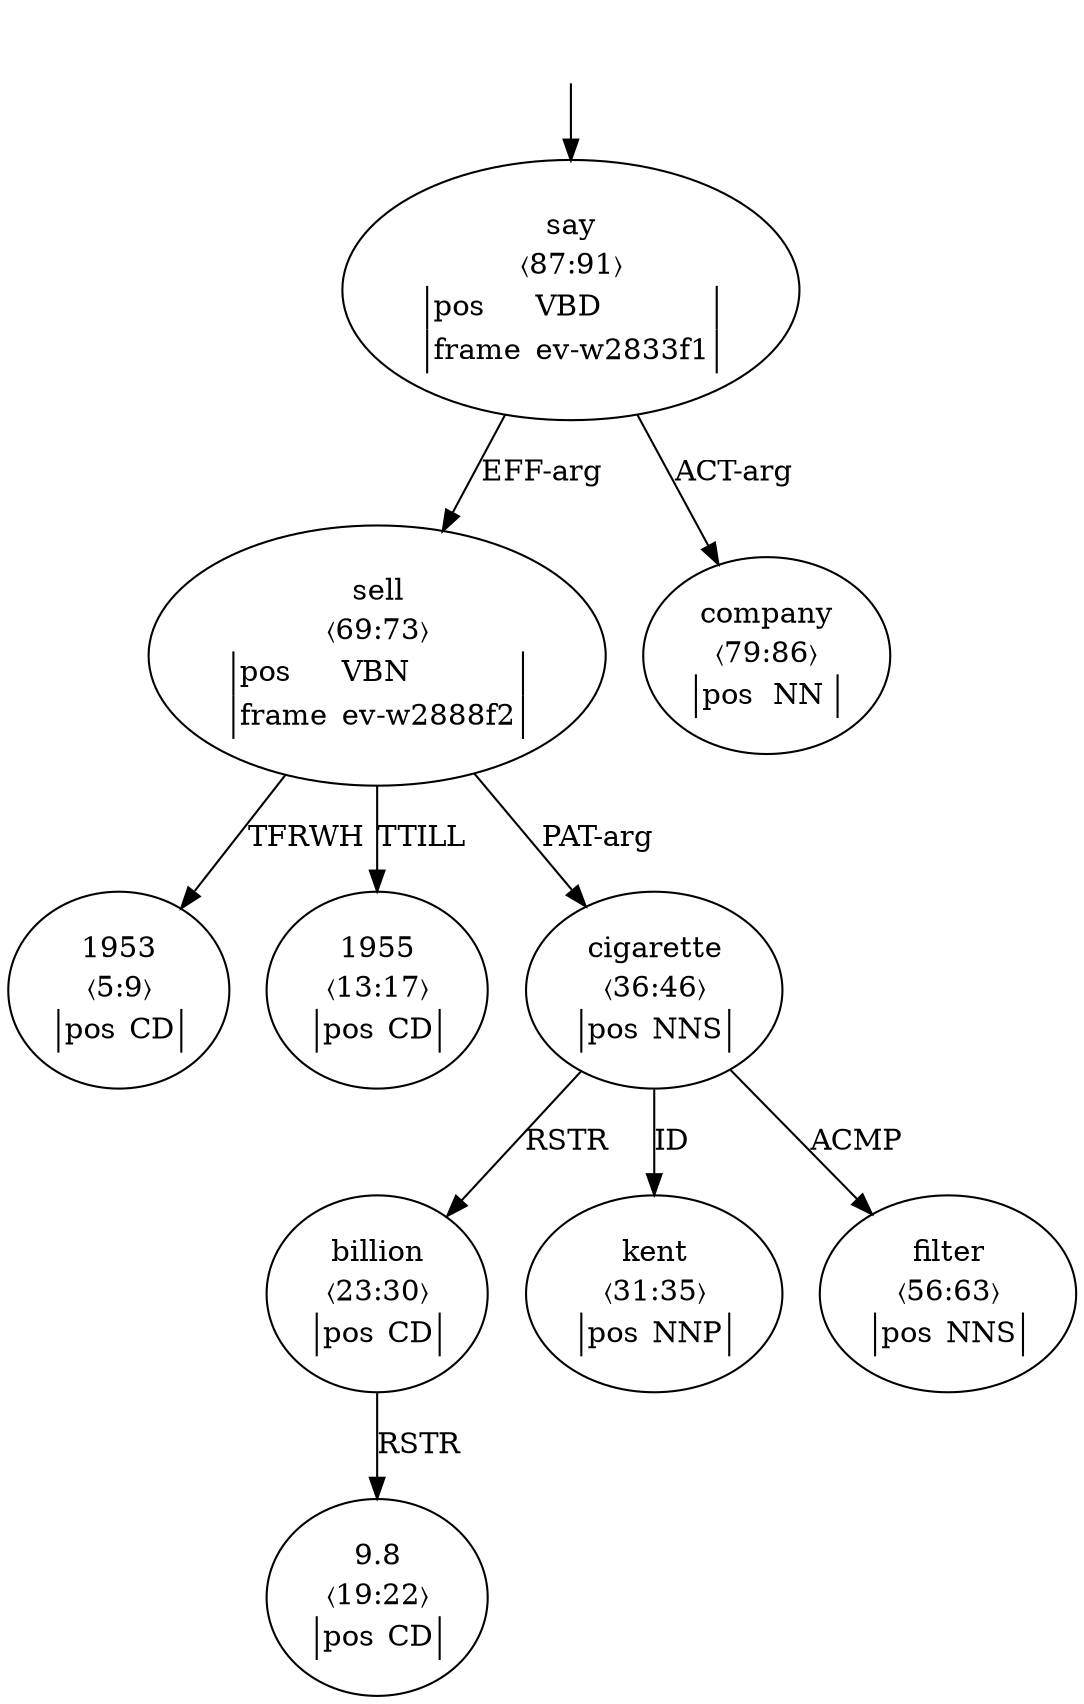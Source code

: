 digraph "20003012" {
  top [ style=invis ];
  top -> 17;
  1 [ label=<<table align="center" border="0" cellspacing="0"><tr><td colspan="2">1953</td></tr><tr><td colspan="2">〈5:9〉</td></tr><tr><td sides="l" border="1" align="left">pos</td><td sides="r" border="1" align="left">CD</td></tr></table>> ];
  3 [ label=<<table align="center" border="0" cellspacing="0"><tr><td colspan="2">1955</td></tr><tr><td colspan="2">〈13:17〉</td></tr><tr><td sides="l" border="1" align="left">pos</td><td sides="r" border="1" align="left">CD</td></tr></table>> ];
  5 [ label=<<table align="center" border="0" cellspacing="0"><tr><td colspan="2">9.8</td></tr><tr><td colspan="2">〈19:22〉</td></tr><tr><td sides="l" border="1" align="left">pos</td><td sides="r" border="1" align="left">CD</td></tr></table>> ];
  6 [ label=<<table align="center" border="0" cellspacing="0"><tr><td colspan="2">billion</td></tr><tr><td colspan="2">〈23:30〉</td></tr><tr><td sides="l" border="1" align="left">pos</td><td sides="r" border="1" align="left">CD</td></tr></table>> ];
  7 [ label=<<table align="center" border="0" cellspacing="0"><tr><td colspan="2">kent</td></tr><tr><td colspan="2">〈31:35〉</td></tr><tr><td sides="l" border="1" align="left">pos</td><td sides="r" border="1" align="left">NNP</td></tr></table>> ];
  8 [ label=<<table align="center" border="0" cellspacing="0"><tr><td colspan="2">cigarette</td></tr><tr><td colspan="2">〈36:46〉</td></tr><tr><td sides="l" border="1" align="left">pos</td><td sides="r" border="1" align="left">NNS</td></tr></table>> ];
  11 [ label=<<table align="center" border="0" cellspacing="0"><tr><td colspan="2">filter</td></tr><tr><td colspan="2">〈56:63〉</td></tr><tr><td sides="l" border="1" align="left">pos</td><td sides="r" border="1" align="left">NNS</td></tr></table>> ];
  13 [ label=<<table align="center" border="0" cellspacing="0"><tr><td colspan="2">sell</td></tr><tr><td colspan="2">〈69:73〉</td></tr><tr><td sides="l" border="1" align="left">pos</td><td sides="r" border="1" align="left">VBN</td></tr><tr><td sides="l" border="1" align="left">frame</td><td sides="r" border="1" align="left">ev-w2888f2</td></tr></table>> ];
  16 [ label=<<table align="center" border="0" cellspacing="0"><tr><td colspan="2">company</td></tr><tr><td colspan="2">〈79:86〉</td></tr><tr><td sides="l" border="1" align="left">pos</td><td sides="r" border="1" align="left">NN</td></tr></table>> ];
  17 [ label=<<table align="center" border="0" cellspacing="0"><tr><td colspan="2">say</td></tr><tr><td colspan="2">〈87:91〉</td></tr><tr><td sides="l" border="1" align="left">pos</td><td sides="r" border="1" align="left">VBD</td></tr><tr><td sides="l" border="1" align="left">frame</td><td sides="r" border="1" align="left">ev-w2833f1</td></tr></table>> ];
  13 -> 3 [ label="TTILL" ];
  6 -> 5 [ label="RSTR" ];
  8 -> 7 [ label="ID" ];
  13 -> 8 [ label="PAT-arg" ];
  8 -> 11 [ label="ACMP" ];
  17 -> 16 [ label="ACT-arg" ];
  8 -> 6 [ label="RSTR" ];
  13 -> 1 [ label="TFRWH" ];
  17 -> 13 [ label="EFF-arg" ];
}

